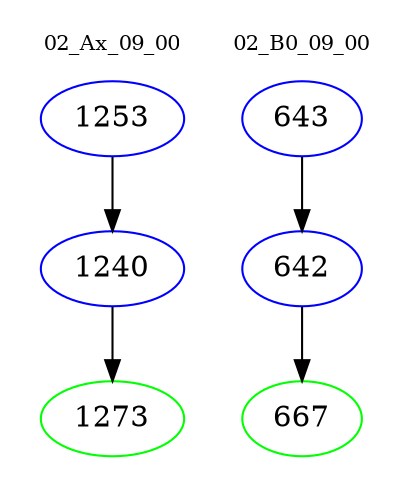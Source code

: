 digraph{
subgraph cluster_0 {
color = white
label = "02_Ax_09_00";
fontsize=10;
T0_1253 [label="1253", color="blue"]
T0_1253 -> T0_1240 [color="black"]
T0_1240 [label="1240", color="blue"]
T0_1240 -> T0_1273 [color="black"]
T0_1273 [label="1273", color="green"]
}
subgraph cluster_1 {
color = white
label = "02_B0_09_00";
fontsize=10;
T1_643 [label="643", color="blue"]
T1_643 -> T1_642 [color="black"]
T1_642 [label="642", color="blue"]
T1_642 -> T1_667 [color="black"]
T1_667 [label="667", color="green"]
}
}
